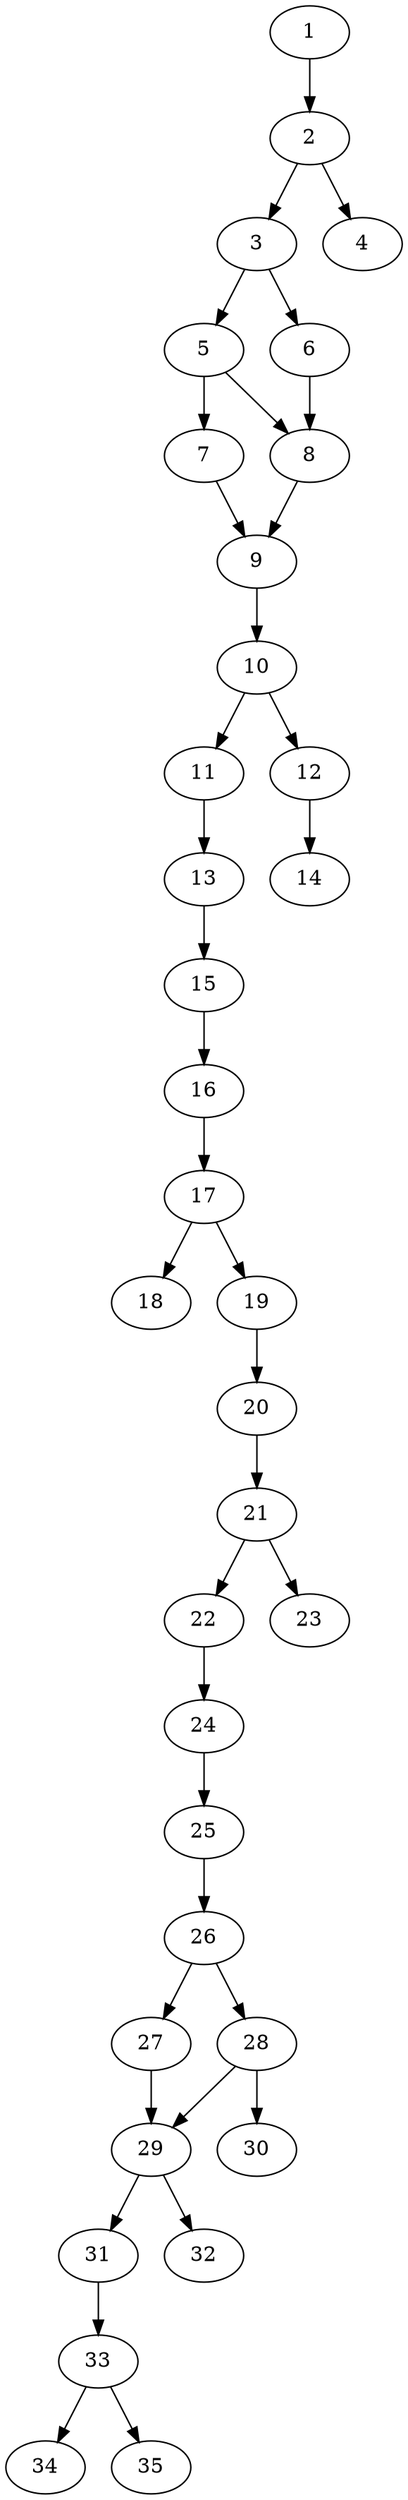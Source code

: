 // DAG automatically generated by daggen at Thu Oct  3 14:05:37 2019
// ./daggen --dot -n 35 --ccr 0.5 --fat 0.3 --regular 0.5 --density 0.6 --mindata 5242880 --maxdata 52428800 
digraph G {
  1 [size="92504064", alpha="0.09", expect_size="46252032"] 
  1 -> 2 [size ="46252032"]
  2 [size="85899264", alpha="0.18", expect_size="42949632"] 
  2 -> 3 [size ="42949632"]
  2 -> 4 [size ="42949632"]
  3 [size="100933632", alpha="0.19", expect_size="50466816"] 
  3 -> 5 [size ="50466816"]
  3 -> 6 [size ="50466816"]
  4 [size="95942656", alpha="0.17", expect_size="47971328"] 
  5 [size="104798208", alpha="0.15", expect_size="52399104"] 
  5 -> 7 [size ="52399104"]
  5 -> 8 [size ="52399104"]
  6 [size="101689344", alpha="0.18", expect_size="50844672"] 
  6 -> 8 [size ="50844672"]
  7 [size="51599360", alpha="0.02", expect_size="25799680"] 
  7 -> 9 [size ="25799680"]
  8 [size="61110272", alpha="0.08", expect_size="30555136"] 
  8 -> 9 [size ="30555136"]
  9 [size="96000000", alpha="0.19", expect_size="48000000"] 
  9 -> 10 [size ="48000000"]
  10 [size="86833152", alpha="0.20", expect_size="43416576"] 
  10 -> 11 [size ="43416576"]
  10 -> 12 [size ="43416576"]
  11 [size="69298176", alpha="0.04", expect_size="34649088"] 
  11 -> 13 [size ="34649088"]
  12 [size="16400384", alpha="0.13", expect_size="8200192"] 
  12 -> 14 [size ="8200192"]
  13 [size="99547136", alpha="0.07", expect_size="49773568"] 
  13 -> 15 [size ="49773568"]
  14 [size="94150656", alpha="0.15", expect_size="47075328"] 
  15 [size="81426432", alpha="0.13", expect_size="40713216"] 
  15 -> 16 [size ="40713216"]
  16 [size="57837568", alpha="0.18", expect_size="28918784"] 
  16 -> 17 [size ="28918784"]
  17 [size="49100800", alpha="0.15", expect_size="24550400"] 
  17 -> 18 [size ="24550400"]
  17 -> 19 [size ="24550400"]
  18 [size="56223744", alpha="0.08", expect_size="28111872"] 
  19 [size="94646272", alpha="0.00", expect_size="47323136"] 
  19 -> 20 [size ="47323136"]
  20 [size="90224640", alpha="0.11", expect_size="45112320"] 
  20 -> 21 [size ="45112320"]
  21 [size="89085952", alpha="0.20", expect_size="44542976"] 
  21 -> 22 [size ="44542976"]
  21 -> 23 [size ="44542976"]
  22 [size="14301184", alpha="0.04", expect_size="7150592"] 
  22 -> 24 [size ="7150592"]
  23 [size="73494528", alpha="0.08", expect_size="36747264"] 
  24 [size="10803200", alpha="0.09", expect_size="5401600"] 
  24 -> 25 [size ="5401600"]
  25 [size="83367936", alpha="0.11", expect_size="41683968"] 
  25 -> 26 [size ="41683968"]
  26 [size="48359424", alpha="0.12", expect_size="24179712"] 
  26 -> 27 [size ="24179712"]
  26 -> 28 [size ="24179712"]
  27 [size="39639040", alpha="0.02", expect_size="19819520"] 
  27 -> 29 [size ="19819520"]
  28 [size="14393344", alpha="0.02", expect_size="7196672"] 
  28 -> 29 [size ="7196672"]
  28 -> 30 [size ="7196672"]
  29 [size="49879040", alpha="0.01", expect_size="24939520"] 
  29 -> 31 [size ="24939520"]
  29 -> 32 [size ="24939520"]
  30 [size="51752960", alpha="0.15", expect_size="25876480"] 
  31 [size="11229184", alpha="0.03", expect_size="5614592"] 
  31 -> 33 [size ="5614592"]
  32 [size="104701952", alpha="0.11", expect_size="52350976"] 
  33 [size="30097408", alpha="0.18", expect_size="15048704"] 
  33 -> 34 [size ="15048704"]
  33 -> 35 [size ="15048704"]
  34 [size="66607104", alpha="0.03", expect_size="33303552"] 
  35 [size="16574464", alpha="0.03", expect_size="8287232"] 
}
